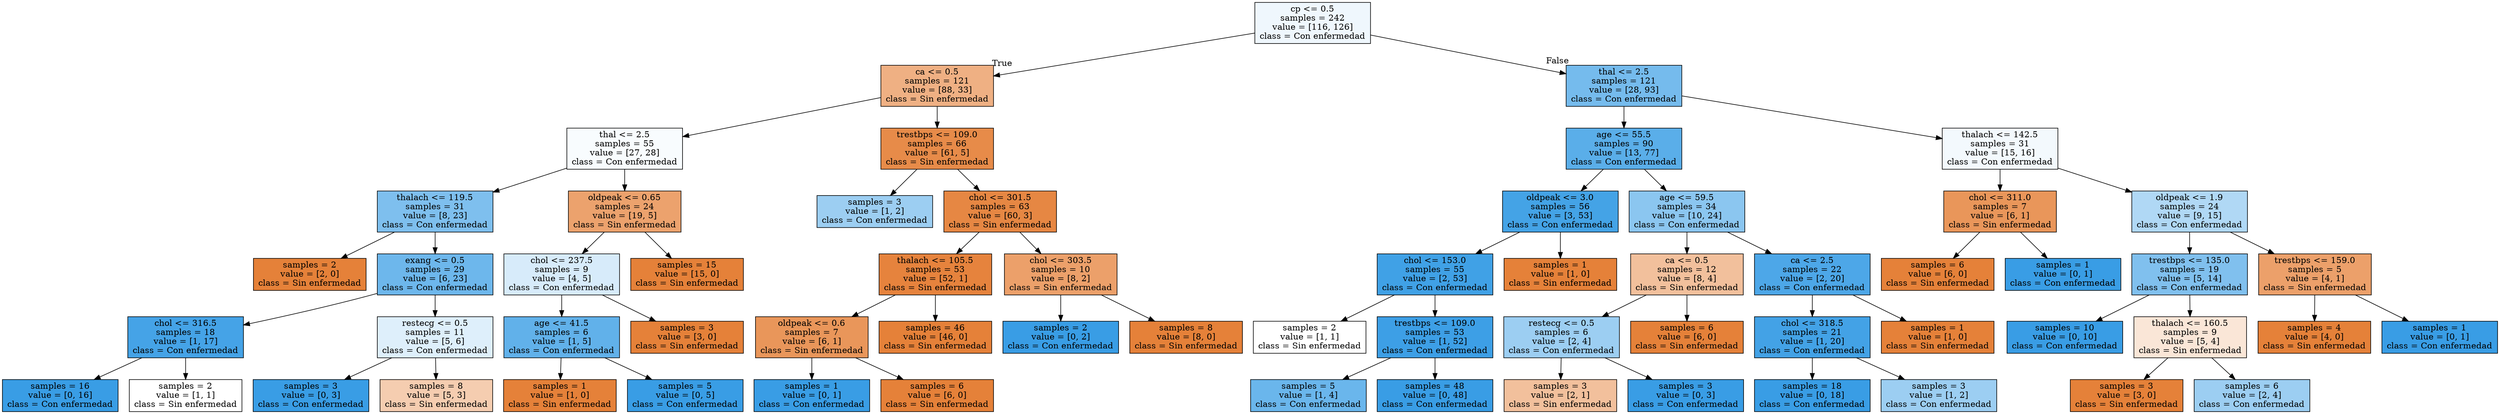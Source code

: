 digraph Tree {
node [shape=box, style="filled", color="black"] ;
0 [label="cp <= 0.5\nsamples = 242\nvalue = [116, 126]\nclass = Con enfermedad", fillcolor="#eff7fd"] ;
1 [label="ca <= 0.5\nsamples = 121\nvalue = [88, 33]\nclass = Sin enfermedad", fillcolor="#efb083"] ;
0 -> 1 [labeldistance=2.5, labelangle=45, headlabel="True"] ;
2 [label="thal <= 2.5\nsamples = 55\nvalue = [27, 28]\nclass = Con enfermedad", fillcolor="#f8fcfe"] ;
1 -> 2 ;
3 [label="thalach <= 119.5\nsamples = 31\nvalue = [8, 23]\nclass = Con enfermedad", fillcolor="#7ebfee"] ;
2 -> 3 ;
4 [label="samples = 2\nvalue = [2, 0]\nclass = Sin enfermedad", fillcolor="#e58139"] ;
3 -> 4 ;
5 [label="exang <= 0.5\nsamples = 29\nvalue = [6, 23]\nclass = Con enfermedad", fillcolor="#6db7ec"] ;
3 -> 5 ;
6 [label="chol <= 316.5\nsamples = 18\nvalue = [1, 17]\nclass = Con enfermedad", fillcolor="#45a3e7"] ;
5 -> 6 ;
7 [label="samples = 16\nvalue = [0, 16]\nclass = Con enfermedad", fillcolor="#399de5"] ;
6 -> 7 ;
8 [label="samples = 2\nvalue = [1, 1]\nclass = Sin enfermedad", fillcolor="#ffffff"] ;
6 -> 8 ;
9 [label="restecg <= 0.5\nsamples = 11\nvalue = [5, 6]\nclass = Con enfermedad", fillcolor="#deeffb"] ;
5 -> 9 ;
10 [label="samples = 3\nvalue = [0, 3]\nclass = Con enfermedad", fillcolor="#399de5"] ;
9 -> 10 ;
11 [label="samples = 8\nvalue = [5, 3]\nclass = Sin enfermedad", fillcolor="#f5cdb0"] ;
9 -> 11 ;
12 [label="oldpeak <= 0.65\nsamples = 24\nvalue = [19, 5]\nclass = Sin enfermedad", fillcolor="#eca26d"] ;
2 -> 12 ;
13 [label="chol <= 237.5\nsamples = 9\nvalue = [4, 5]\nclass = Con enfermedad", fillcolor="#d7ebfa"] ;
12 -> 13 ;
14 [label="age <= 41.5\nsamples = 6\nvalue = [1, 5]\nclass = Con enfermedad", fillcolor="#61b1ea"] ;
13 -> 14 ;
15 [label="samples = 1\nvalue = [1, 0]\nclass = Sin enfermedad", fillcolor="#e58139"] ;
14 -> 15 ;
16 [label="samples = 5\nvalue = [0, 5]\nclass = Con enfermedad", fillcolor="#399de5"] ;
14 -> 16 ;
17 [label="samples = 3\nvalue = [3, 0]\nclass = Sin enfermedad", fillcolor="#e58139"] ;
13 -> 17 ;
18 [label="samples = 15\nvalue = [15, 0]\nclass = Sin enfermedad", fillcolor="#e58139"] ;
12 -> 18 ;
19 [label="trestbps <= 109.0\nsamples = 66\nvalue = [61, 5]\nclass = Sin enfermedad", fillcolor="#e78b49"] ;
1 -> 19 ;
20 [label="samples = 3\nvalue = [1, 2]\nclass = Con enfermedad", fillcolor="#9ccef2"] ;
19 -> 20 ;
21 [label="chol <= 301.5\nsamples = 63\nvalue = [60, 3]\nclass = Sin enfermedad", fillcolor="#e68743"] ;
19 -> 21 ;
22 [label="thalach <= 105.5\nsamples = 53\nvalue = [52, 1]\nclass = Sin enfermedad", fillcolor="#e6833d"] ;
21 -> 22 ;
23 [label="oldpeak <= 0.6\nsamples = 7\nvalue = [6, 1]\nclass = Sin enfermedad", fillcolor="#e9965a"] ;
22 -> 23 ;
24 [label="samples = 1\nvalue = [0, 1]\nclass = Con enfermedad", fillcolor="#399de5"] ;
23 -> 24 ;
25 [label="samples = 6\nvalue = [6, 0]\nclass = Sin enfermedad", fillcolor="#e58139"] ;
23 -> 25 ;
26 [label="samples = 46\nvalue = [46, 0]\nclass = Sin enfermedad", fillcolor="#e58139"] ;
22 -> 26 ;
27 [label="chol <= 303.5\nsamples = 10\nvalue = [8, 2]\nclass = Sin enfermedad", fillcolor="#eca06a"] ;
21 -> 27 ;
28 [label="samples = 2\nvalue = [0, 2]\nclass = Con enfermedad", fillcolor="#399de5"] ;
27 -> 28 ;
29 [label="samples = 8\nvalue = [8, 0]\nclass = Sin enfermedad", fillcolor="#e58139"] ;
27 -> 29 ;
30 [label="thal <= 2.5\nsamples = 121\nvalue = [28, 93]\nclass = Con enfermedad", fillcolor="#75bbed"] ;
0 -> 30 [labeldistance=2.5, labelangle=-45, headlabel="False"] ;
31 [label="age <= 55.5\nsamples = 90\nvalue = [13, 77]\nclass = Con enfermedad", fillcolor="#5aaee9"] ;
30 -> 31 ;
32 [label="oldpeak <= 3.0\nsamples = 56\nvalue = [3, 53]\nclass = Con enfermedad", fillcolor="#44a3e6"] ;
31 -> 32 ;
33 [label="chol <= 153.0\nsamples = 55\nvalue = [2, 53]\nclass = Con enfermedad", fillcolor="#40a1e6"] ;
32 -> 33 ;
34 [label="samples = 2\nvalue = [1, 1]\nclass = Sin enfermedad", fillcolor="#ffffff"] ;
33 -> 34 ;
35 [label="trestbps <= 109.0\nsamples = 53\nvalue = [1, 52]\nclass = Con enfermedad", fillcolor="#3d9fe6"] ;
33 -> 35 ;
36 [label="samples = 5\nvalue = [1, 4]\nclass = Con enfermedad", fillcolor="#6ab6ec"] ;
35 -> 36 ;
37 [label="samples = 48\nvalue = [0, 48]\nclass = Con enfermedad", fillcolor="#399de5"] ;
35 -> 37 ;
38 [label="samples = 1\nvalue = [1, 0]\nclass = Sin enfermedad", fillcolor="#e58139"] ;
32 -> 38 ;
39 [label="age <= 59.5\nsamples = 34\nvalue = [10, 24]\nclass = Con enfermedad", fillcolor="#8bc6f0"] ;
31 -> 39 ;
40 [label="ca <= 0.5\nsamples = 12\nvalue = [8, 4]\nclass = Sin enfermedad", fillcolor="#f2c09c"] ;
39 -> 40 ;
41 [label="restecg <= 0.5\nsamples = 6\nvalue = [2, 4]\nclass = Con enfermedad", fillcolor="#9ccef2"] ;
40 -> 41 ;
42 [label="samples = 3\nvalue = [2, 1]\nclass = Sin enfermedad", fillcolor="#f2c09c"] ;
41 -> 42 ;
43 [label="samples = 3\nvalue = [0, 3]\nclass = Con enfermedad", fillcolor="#399de5"] ;
41 -> 43 ;
44 [label="samples = 6\nvalue = [6, 0]\nclass = Sin enfermedad", fillcolor="#e58139"] ;
40 -> 44 ;
45 [label="ca <= 2.5\nsamples = 22\nvalue = [2, 20]\nclass = Con enfermedad", fillcolor="#4da7e8"] ;
39 -> 45 ;
46 [label="chol <= 318.5\nsamples = 21\nvalue = [1, 20]\nclass = Con enfermedad", fillcolor="#43a2e6"] ;
45 -> 46 ;
47 [label="samples = 18\nvalue = [0, 18]\nclass = Con enfermedad", fillcolor="#399de5"] ;
46 -> 47 ;
48 [label="samples = 3\nvalue = [1, 2]\nclass = Con enfermedad", fillcolor="#9ccef2"] ;
46 -> 48 ;
49 [label="samples = 1\nvalue = [1, 0]\nclass = Sin enfermedad", fillcolor="#e58139"] ;
45 -> 49 ;
50 [label="thalach <= 142.5\nsamples = 31\nvalue = [15, 16]\nclass = Con enfermedad", fillcolor="#f3f9fd"] ;
30 -> 50 ;
51 [label="chol <= 311.0\nsamples = 7\nvalue = [6, 1]\nclass = Sin enfermedad", fillcolor="#e9965a"] ;
50 -> 51 ;
52 [label="samples = 6\nvalue = [6, 0]\nclass = Sin enfermedad", fillcolor="#e58139"] ;
51 -> 52 ;
53 [label="samples = 1\nvalue = [0, 1]\nclass = Con enfermedad", fillcolor="#399de5"] ;
51 -> 53 ;
54 [label="oldpeak <= 1.9\nsamples = 24\nvalue = [9, 15]\nclass = Con enfermedad", fillcolor="#b0d8f5"] ;
50 -> 54 ;
55 [label="trestbps <= 135.0\nsamples = 19\nvalue = [5, 14]\nclass = Con enfermedad", fillcolor="#80c0ee"] ;
54 -> 55 ;
56 [label="samples = 10\nvalue = [0, 10]\nclass = Con enfermedad", fillcolor="#399de5"] ;
55 -> 56 ;
57 [label="thalach <= 160.5\nsamples = 9\nvalue = [5, 4]\nclass = Sin enfermedad", fillcolor="#fae6d7"] ;
55 -> 57 ;
58 [label="samples = 3\nvalue = [3, 0]\nclass = Sin enfermedad", fillcolor="#e58139"] ;
57 -> 58 ;
59 [label="samples = 6\nvalue = [2, 4]\nclass = Con enfermedad", fillcolor="#9ccef2"] ;
57 -> 59 ;
60 [label="trestbps <= 159.0\nsamples = 5\nvalue = [4, 1]\nclass = Sin enfermedad", fillcolor="#eca06a"] ;
54 -> 60 ;
61 [label="samples = 4\nvalue = [4, 0]\nclass = Sin enfermedad", fillcolor="#e58139"] ;
60 -> 61 ;
62 [label="samples = 1\nvalue = [0, 1]\nclass = Con enfermedad", fillcolor="#399de5"] ;
60 -> 62 ;
}